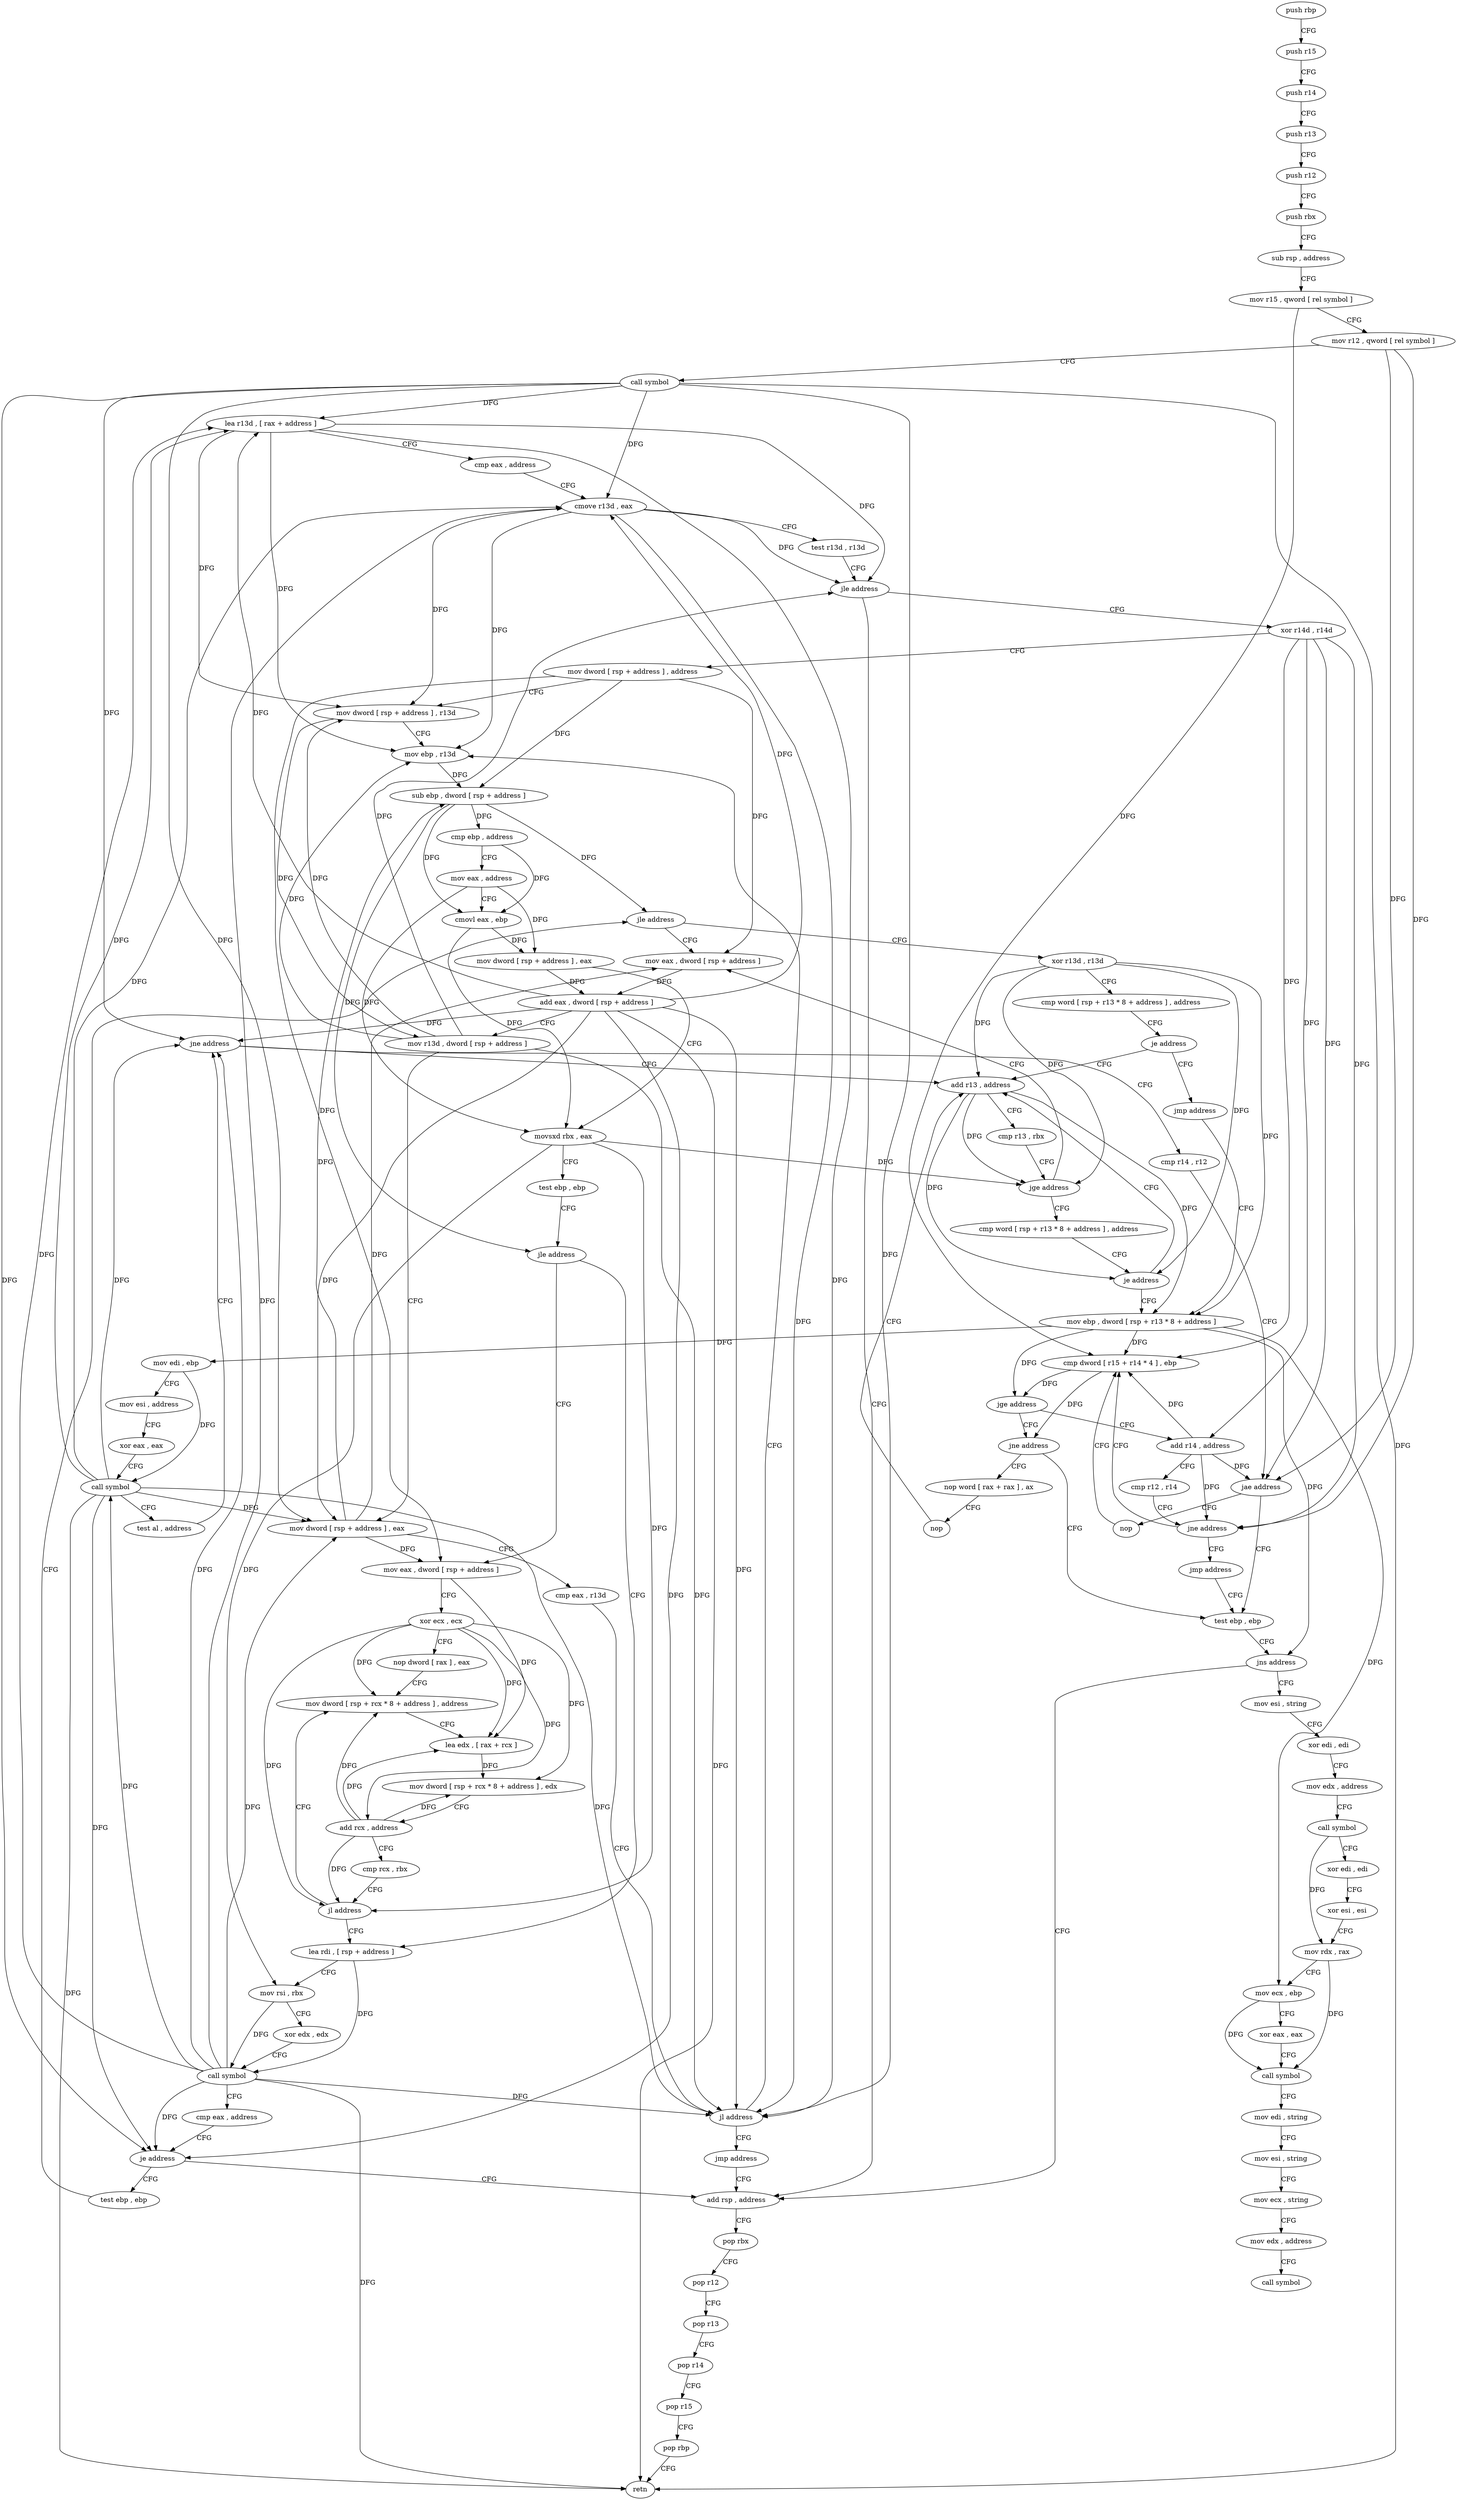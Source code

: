 digraph "func" {
"4258976" [label = "push rbp" ]
"4258977" [label = "push r15" ]
"4258979" [label = "push r14" ]
"4258981" [label = "push r13" ]
"4258983" [label = "push r12" ]
"4258985" [label = "push rbx" ]
"4258986" [label = "sub rsp , address" ]
"4258993" [label = "mov r15 , qword [ rel symbol ]" ]
"4259000" [label = "mov r12 , qword [ rel symbol ]" ]
"4259007" [label = "call symbol" ]
"4259012" [label = "lea r13d , [ rax + address ]" ]
"4259016" [label = "cmp eax , address" ]
"4259021" [label = "cmove r13d , eax" ]
"4259025" [label = "test r13d , r13d" ]
"4259028" [label = "jle address" ]
"4259280" [label = "add rsp , address" ]
"4259034" [label = "xor r14d , r14d" ]
"4259287" [label = "pop rbx" ]
"4259288" [label = "pop r12" ]
"4259290" [label = "pop r13" ]
"4259292" [label = "pop r14" ]
"4259294" [label = "pop r15" ]
"4259296" [label = "pop rbp" ]
"4259297" [label = "retn" ]
"4259037" [label = "mov dword [ rsp + address ] , address" ]
"4259045" [label = "mov dword [ rsp + address ] , r13d" ]
"4259050" [label = "mov ebp , r13d" ]
"4259112" [label = "lea rdi , [ rsp + address ]" ]
"4259117" [label = "mov rsi , rbx" ]
"4259120" [label = "xor edx , edx" ]
"4259122" [label = "call symbol" ]
"4259127" [label = "cmp eax , address" ]
"4259130" [label = "je address" ]
"4259136" [label = "test ebp , ebp" ]
"4259079" [label = "mov eax , dword [ rsp + address ]" ]
"4259083" [label = "xor ecx , ecx" ]
"4259085" [label = "nop dword [ rax ] , eax" ]
"4259088" [label = "mov dword [ rsp + rcx * 8 + address ] , address" ]
"4259138" [label = "jle address" ]
"4259248" [label = "mov eax , dword [ rsp + address ]" ]
"4259140" [label = "xor r13d , r13d" ]
"4259096" [label = "lea edx , [ rax + rcx ]" ]
"4259099" [label = "mov dword [ rsp + rcx * 8 + address ] , edx" ]
"4259103" [label = "add rcx , address" ]
"4259107" [label = "cmp rcx , rbx" ]
"4259110" [label = "jl address" ]
"4259252" [label = "add eax , dword [ rsp + address ]" ]
"4259256" [label = "mov r13d , dword [ rsp + address ]" ]
"4259261" [label = "mov dword [ rsp + address ] , eax" ]
"4259265" [label = "cmp eax , r13d" ]
"4259268" [label = "jl address" ]
"4259274" [label = "jmp address" ]
"4259143" [label = "cmp word [ rsp + r13 * 8 + address ] , address" ]
"4259150" [label = "je address" ]
"4259168" [label = "add r13 , address" ]
"4259152" [label = "jmp address" ]
"4259053" [label = "sub ebp , dword [ rsp + address ]" ]
"4259057" [label = "cmp ebp , address" ]
"4259060" [label = "mov eax , address" ]
"4259065" [label = "cmovl eax , ebp" ]
"4259068" [label = "mov dword [ rsp + address ] , eax" ]
"4259072" [label = "movsxd rbx , eax" ]
"4259075" [label = "test ebp , ebp" ]
"4259077" [label = "jle address" ]
"4259172" [label = "cmp r13 , rbx" ]
"4259175" [label = "jge address" ]
"4259177" [label = "cmp word [ rsp + r13 * 8 + address ] , address" ]
"4259186" [label = "mov ebp , dword [ rsp + r13 * 8 + address ]" ]
"4259184" [label = "je address" ]
"4259191" [label = "mov edi , ebp" ]
"4259193" [label = "mov esi , address" ]
"4259198" [label = "xor eax , eax" ]
"4259200" [label = "call symbol" ]
"4259205" [label = "test al , address" ]
"4259207" [label = "jne address" ]
"4259209" [label = "cmp r14 , r12" ]
"4259212" [label = "jae address" ]
"4259276" [label = "test ebp , ebp" ]
"4259214" [label = "nop" ]
"4259278" [label = "jns address" ]
"4259298" [label = "mov esi , string" ]
"4259216" [label = "cmp dword [ r15 + r14 * 4 ] , ebp" ]
"4259303" [label = "xor edi , edi" ]
"4259305" [label = "mov edx , address" ]
"4259310" [label = "call symbol" ]
"4259315" [label = "xor edi , edi" ]
"4259317" [label = "xor esi , esi" ]
"4259319" [label = "mov rdx , rax" ]
"4259322" [label = "mov ecx , ebp" ]
"4259324" [label = "xor eax , eax" ]
"4259326" [label = "call symbol" ]
"4259331" [label = "mov edi , string" ]
"4259336" [label = "mov esi , string" ]
"4259341" [label = "mov ecx , string" ]
"4259346" [label = "mov edx , address" ]
"4259351" [label = "call symbol" ]
"4259154" [label = "jne address" ]
"4259156" [label = "nop word [ rax + rax ] , ax" ]
"4259222" [label = "add r14 , address" ]
"4259226" [label = "cmp r12 , r14" ]
"4259229" [label = "jne address" ]
"4259231" [label = "jmp address" ]
"4259166" [label = "nop" ]
"4259220" [label = "jge address" ]
"4258976" -> "4258977" [ label = "CFG" ]
"4258977" -> "4258979" [ label = "CFG" ]
"4258979" -> "4258981" [ label = "CFG" ]
"4258981" -> "4258983" [ label = "CFG" ]
"4258983" -> "4258985" [ label = "CFG" ]
"4258985" -> "4258986" [ label = "CFG" ]
"4258986" -> "4258993" [ label = "CFG" ]
"4258993" -> "4259000" [ label = "CFG" ]
"4258993" -> "4259216" [ label = "DFG" ]
"4259000" -> "4259007" [ label = "CFG" ]
"4259000" -> "4259212" [ label = "DFG" ]
"4259000" -> "4259229" [ label = "DFG" ]
"4259007" -> "4259012" [ label = "DFG" ]
"4259007" -> "4259021" [ label = "DFG" ]
"4259007" -> "4259297" [ label = "DFG" ]
"4259007" -> "4259130" [ label = "DFG" ]
"4259007" -> "4259261" [ label = "DFG" ]
"4259007" -> "4259268" [ label = "DFG" ]
"4259007" -> "4259207" [ label = "DFG" ]
"4259012" -> "4259016" [ label = "CFG" ]
"4259012" -> "4259028" [ label = "DFG" ]
"4259012" -> "4259045" [ label = "DFG" ]
"4259012" -> "4259050" [ label = "DFG" ]
"4259012" -> "4259268" [ label = "DFG" ]
"4259016" -> "4259021" [ label = "CFG" ]
"4259021" -> "4259025" [ label = "CFG" ]
"4259021" -> "4259028" [ label = "DFG" ]
"4259021" -> "4259045" [ label = "DFG" ]
"4259021" -> "4259050" [ label = "DFG" ]
"4259021" -> "4259268" [ label = "DFG" ]
"4259025" -> "4259028" [ label = "CFG" ]
"4259028" -> "4259280" [ label = "CFG" ]
"4259028" -> "4259034" [ label = "CFG" ]
"4259280" -> "4259287" [ label = "CFG" ]
"4259034" -> "4259037" [ label = "CFG" ]
"4259034" -> "4259212" [ label = "DFG" ]
"4259034" -> "4259216" [ label = "DFG" ]
"4259034" -> "4259222" [ label = "DFG" ]
"4259034" -> "4259229" [ label = "DFG" ]
"4259287" -> "4259288" [ label = "CFG" ]
"4259288" -> "4259290" [ label = "CFG" ]
"4259290" -> "4259292" [ label = "CFG" ]
"4259292" -> "4259294" [ label = "CFG" ]
"4259294" -> "4259296" [ label = "CFG" ]
"4259296" -> "4259297" [ label = "CFG" ]
"4259037" -> "4259045" [ label = "CFG" ]
"4259037" -> "4259053" [ label = "DFG" ]
"4259037" -> "4259079" [ label = "DFG" ]
"4259037" -> "4259248" [ label = "DFG" ]
"4259045" -> "4259050" [ label = "CFG" ]
"4259045" -> "4259256" [ label = "DFG" ]
"4259050" -> "4259053" [ label = "DFG" ]
"4259112" -> "4259117" [ label = "CFG" ]
"4259112" -> "4259122" [ label = "DFG" ]
"4259117" -> "4259120" [ label = "CFG" ]
"4259117" -> "4259122" [ label = "DFG" ]
"4259120" -> "4259122" [ label = "CFG" ]
"4259122" -> "4259127" [ label = "CFG" ]
"4259122" -> "4259012" [ label = "DFG" ]
"4259122" -> "4259021" [ label = "DFG" ]
"4259122" -> "4259297" [ label = "DFG" ]
"4259122" -> "4259130" [ label = "DFG" ]
"4259122" -> "4259261" [ label = "DFG" ]
"4259122" -> "4259268" [ label = "DFG" ]
"4259122" -> "4259207" [ label = "DFG" ]
"4259122" -> "4259200" [ label = "DFG" ]
"4259127" -> "4259130" [ label = "CFG" ]
"4259130" -> "4259280" [ label = "CFG" ]
"4259130" -> "4259136" [ label = "CFG" ]
"4259136" -> "4259138" [ label = "CFG" ]
"4259079" -> "4259083" [ label = "CFG" ]
"4259079" -> "4259096" [ label = "DFG" ]
"4259083" -> "4259085" [ label = "CFG" ]
"4259083" -> "4259088" [ label = "DFG" ]
"4259083" -> "4259096" [ label = "DFG" ]
"4259083" -> "4259099" [ label = "DFG" ]
"4259083" -> "4259103" [ label = "DFG" ]
"4259083" -> "4259110" [ label = "DFG" ]
"4259085" -> "4259088" [ label = "CFG" ]
"4259088" -> "4259096" [ label = "CFG" ]
"4259138" -> "4259248" [ label = "CFG" ]
"4259138" -> "4259140" [ label = "CFG" ]
"4259248" -> "4259252" [ label = "DFG" ]
"4259140" -> "4259143" [ label = "CFG" ]
"4259140" -> "4259168" [ label = "DFG" ]
"4259140" -> "4259175" [ label = "DFG" ]
"4259140" -> "4259184" [ label = "DFG" ]
"4259140" -> "4259186" [ label = "DFG" ]
"4259096" -> "4259099" [ label = "DFG" ]
"4259099" -> "4259103" [ label = "CFG" ]
"4259103" -> "4259107" [ label = "CFG" ]
"4259103" -> "4259088" [ label = "DFG" ]
"4259103" -> "4259096" [ label = "DFG" ]
"4259103" -> "4259099" [ label = "DFG" ]
"4259103" -> "4259110" [ label = "DFG" ]
"4259107" -> "4259110" [ label = "CFG" ]
"4259110" -> "4259088" [ label = "CFG" ]
"4259110" -> "4259112" [ label = "CFG" ]
"4259252" -> "4259256" [ label = "CFG" ]
"4259252" -> "4259012" [ label = "DFG" ]
"4259252" -> "4259021" [ label = "DFG" ]
"4259252" -> "4259130" [ label = "DFG" ]
"4259252" -> "4259297" [ label = "DFG" ]
"4259252" -> "4259261" [ label = "DFG" ]
"4259252" -> "4259268" [ label = "DFG" ]
"4259252" -> "4259207" [ label = "DFG" ]
"4259256" -> "4259261" [ label = "CFG" ]
"4259256" -> "4259028" [ label = "DFG" ]
"4259256" -> "4259045" [ label = "DFG" ]
"4259256" -> "4259050" [ label = "DFG" ]
"4259256" -> "4259268" [ label = "DFG" ]
"4259261" -> "4259265" [ label = "CFG" ]
"4259261" -> "4259053" [ label = "DFG" ]
"4259261" -> "4259079" [ label = "DFG" ]
"4259261" -> "4259248" [ label = "DFG" ]
"4259265" -> "4259268" [ label = "CFG" ]
"4259268" -> "4259050" [ label = "CFG" ]
"4259268" -> "4259274" [ label = "CFG" ]
"4259274" -> "4259280" [ label = "CFG" ]
"4259143" -> "4259150" [ label = "CFG" ]
"4259150" -> "4259168" [ label = "CFG" ]
"4259150" -> "4259152" [ label = "CFG" ]
"4259168" -> "4259172" [ label = "CFG" ]
"4259168" -> "4259175" [ label = "DFG" ]
"4259168" -> "4259184" [ label = "DFG" ]
"4259168" -> "4259186" [ label = "DFG" ]
"4259152" -> "4259186" [ label = "CFG" ]
"4259053" -> "4259057" [ label = "DFG" ]
"4259053" -> "4259065" [ label = "DFG" ]
"4259053" -> "4259077" [ label = "DFG" ]
"4259053" -> "4259138" [ label = "DFG" ]
"4259057" -> "4259060" [ label = "CFG" ]
"4259057" -> "4259065" [ label = "DFG" ]
"4259060" -> "4259065" [ label = "CFG" ]
"4259060" -> "4259068" [ label = "DFG" ]
"4259060" -> "4259072" [ label = "DFG" ]
"4259065" -> "4259068" [ label = "DFG" ]
"4259065" -> "4259072" [ label = "DFG" ]
"4259068" -> "4259072" [ label = "CFG" ]
"4259068" -> "4259252" [ label = "DFG" ]
"4259072" -> "4259075" [ label = "CFG" ]
"4259072" -> "4259117" [ label = "DFG" ]
"4259072" -> "4259110" [ label = "DFG" ]
"4259072" -> "4259175" [ label = "DFG" ]
"4259075" -> "4259077" [ label = "CFG" ]
"4259077" -> "4259112" [ label = "CFG" ]
"4259077" -> "4259079" [ label = "CFG" ]
"4259172" -> "4259175" [ label = "CFG" ]
"4259175" -> "4259248" [ label = "CFG" ]
"4259175" -> "4259177" [ label = "CFG" ]
"4259177" -> "4259184" [ label = "CFG" ]
"4259186" -> "4259191" [ label = "DFG" ]
"4259186" -> "4259278" [ label = "DFG" ]
"4259186" -> "4259322" [ label = "DFG" ]
"4259186" -> "4259216" [ label = "DFG" ]
"4259186" -> "4259220" [ label = "DFG" ]
"4259184" -> "4259168" [ label = "CFG" ]
"4259184" -> "4259186" [ label = "CFG" ]
"4259191" -> "4259193" [ label = "CFG" ]
"4259191" -> "4259200" [ label = "DFG" ]
"4259193" -> "4259198" [ label = "CFG" ]
"4259198" -> "4259200" [ label = "CFG" ]
"4259200" -> "4259205" [ label = "CFG" ]
"4259200" -> "4259012" [ label = "DFG" ]
"4259200" -> "4259021" [ label = "DFG" ]
"4259200" -> "4259130" [ label = "DFG" ]
"4259200" -> "4259261" [ label = "DFG" ]
"4259200" -> "4259297" [ label = "DFG" ]
"4259200" -> "4259268" [ label = "DFG" ]
"4259200" -> "4259207" [ label = "DFG" ]
"4259205" -> "4259207" [ label = "CFG" ]
"4259207" -> "4259168" [ label = "CFG" ]
"4259207" -> "4259209" [ label = "CFG" ]
"4259209" -> "4259212" [ label = "CFG" ]
"4259212" -> "4259276" [ label = "CFG" ]
"4259212" -> "4259214" [ label = "CFG" ]
"4259276" -> "4259278" [ label = "CFG" ]
"4259214" -> "4259216" [ label = "CFG" ]
"4259278" -> "4259298" [ label = "CFG" ]
"4259278" -> "4259280" [ label = "CFG" ]
"4259298" -> "4259303" [ label = "CFG" ]
"4259216" -> "4259220" [ label = "DFG" ]
"4259216" -> "4259154" [ label = "DFG" ]
"4259303" -> "4259305" [ label = "CFG" ]
"4259305" -> "4259310" [ label = "CFG" ]
"4259310" -> "4259315" [ label = "CFG" ]
"4259310" -> "4259319" [ label = "DFG" ]
"4259315" -> "4259317" [ label = "CFG" ]
"4259317" -> "4259319" [ label = "CFG" ]
"4259319" -> "4259322" [ label = "CFG" ]
"4259319" -> "4259326" [ label = "DFG" ]
"4259322" -> "4259324" [ label = "CFG" ]
"4259322" -> "4259326" [ label = "DFG" ]
"4259324" -> "4259326" [ label = "CFG" ]
"4259326" -> "4259331" [ label = "CFG" ]
"4259331" -> "4259336" [ label = "CFG" ]
"4259336" -> "4259341" [ label = "CFG" ]
"4259341" -> "4259346" [ label = "CFG" ]
"4259346" -> "4259351" [ label = "CFG" ]
"4259154" -> "4259276" [ label = "CFG" ]
"4259154" -> "4259156" [ label = "CFG" ]
"4259156" -> "4259166" [ label = "CFG" ]
"4259222" -> "4259226" [ label = "CFG" ]
"4259222" -> "4259216" [ label = "DFG" ]
"4259222" -> "4259212" [ label = "DFG" ]
"4259222" -> "4259229" [ label = "DFG" ]
"4259226" -> "4259229" [ label = "CFG" ]
"4259229" -> "4259216" [ label = "CFG" ]
"4259229" -> "4259231" [ label = "CFG" ]
"4259231" -> "4259276" [ label = "CFG" ]
"4259166" -> "4259168" [ label = "CFG" ]
"4259220" -> "4259154" [ label = "CFG" ]
"4259220" -> "4259222" [ label = "CFG" ]
}
